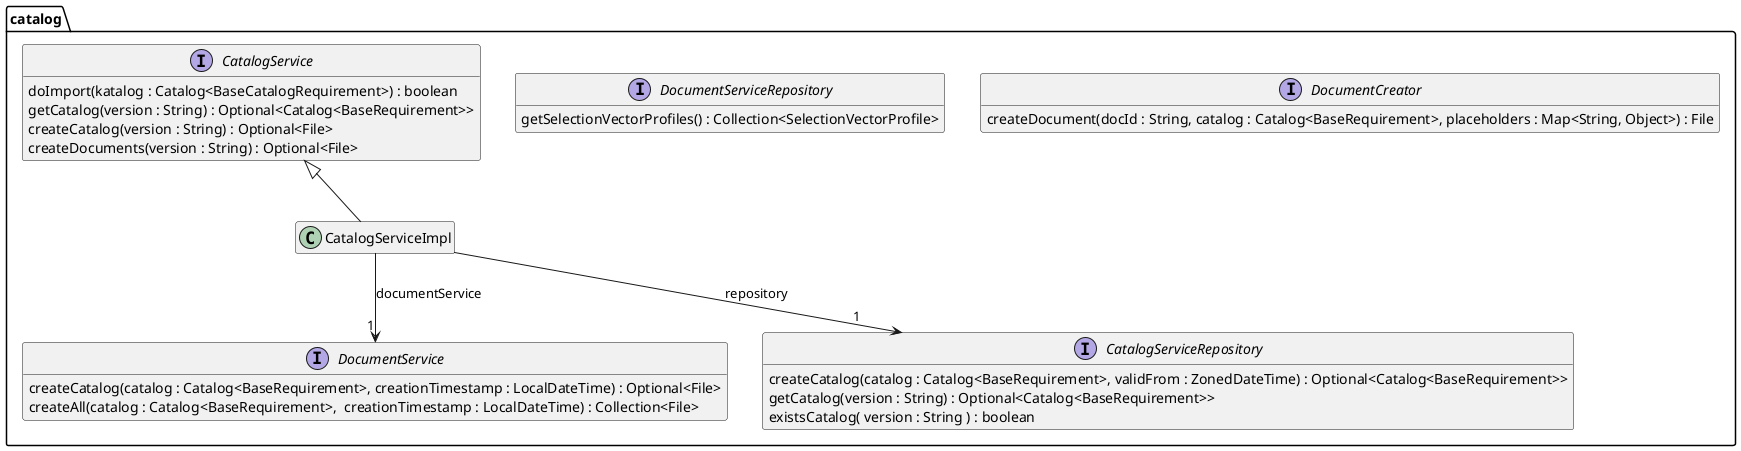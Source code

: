 @startuml Ebene3.png
hide empty members

package catalog {

    interface DocumentCreator {
        createDocument(docId : String, catalog : Catalog<BaseRequirement>, placeholders : Map<String, Object>) : File
    }

    interface DocumentService {
        createCatalog(catalog : Catalog<BaseRequirement>, creationTimestamp : LocalDateTime) : Optional<File>
        createAll(catalog : Catalog<BaseRequirement>,  creationTimestamp : LocalDateTime) : Collection<File>
    }

    interface DocumentServiceRepository {
        getSelectionVectorProfiles() : Collection<SelectionVectorProfile>
    }

    interface CatalogService {
        doImport(katalog : Catalog<BaseCatalogRequirement>) : boolean
        getCatalog(version : String) : Optional<Catalog<BaseRequirement>>
        createCatalog(version : String) : Optional<File>
        createDocuments(version : String) : Optional<File>
    }

    interface CatalogServiceRepository {
        createCatalog(catalog : Catalog<BaseRequirement>, validFrom : ZonedDateTime) : Optional<Catalog<BaseRequirement>>
        getCatalog(version : String) : Optional<Catalog<BaseRequirement>>
        existsCatalog( version : String ) : boolean
    }

    class CatalogServiceImpl {
    }
    CatalogService <|-- CatalogServiceImpl
    CatalogServiceImpl --> "1" CatalogServiceRepository : repository
    CatalogServiceImpl --> "1" DocumentService : documentService

}
@enduml